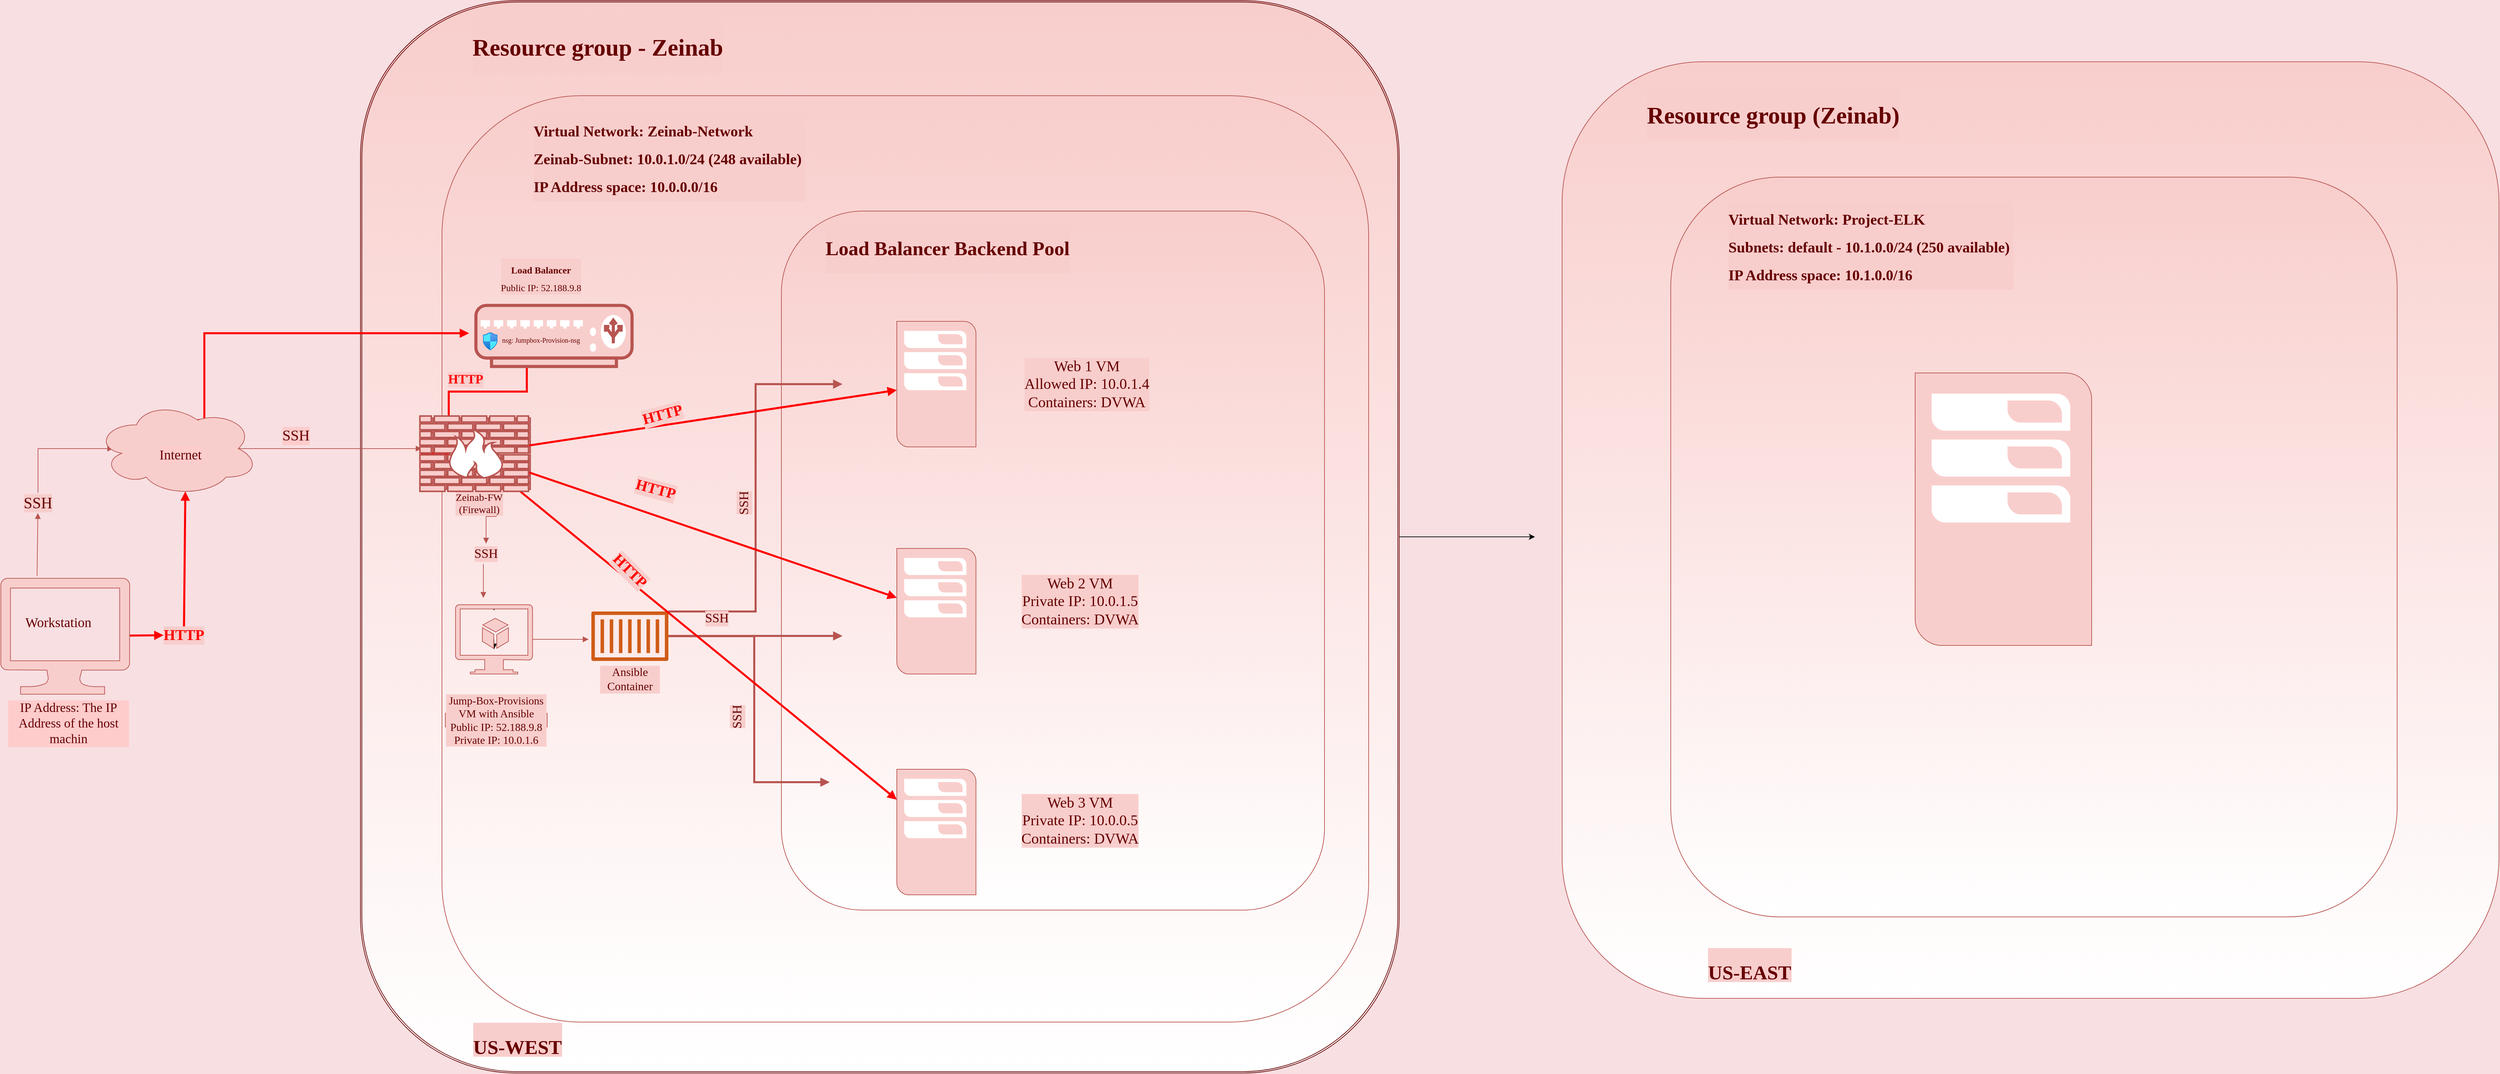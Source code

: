 <mxfile version="14.1.4" type="github">
  <diagram name="Copy of Page-2" id="e97Mi3D0plznNzVCBhgD">
    <mxGraphModel dx="1261" dy="819" grid="1" gridSize="10" guides="1" tooltips="1" connect="1" arrows="1" fold="1" page="1" pageScale="1" pageWidth="1100" pageHeight="850" background="#F8DFE2" math="0" shadow="0">
      <root>
        <mxCell id="2Hegsr20NqXobKJcIY7s-0" />
        <mxCell id="2Hegsr20NqXobKJcIY7s-1" parent="2Hegsr20NqXobKJcIY7s-0" />
        <mxCell id="-tYl4JRF3hjD-ErTfFmR-0" style="edgeStyle=orthogonalEdgeStyle;rounded=0;orthogonalLoop=1;jettySize=auto;html=1;exitX=1;exitY=0.5;exitDx=0;exitDy=0;" parent="2Hegsr20NqXobKJcIY7s-1" source="2Hegsr20NqXobKJcIY7s-2" edge="1">
          <mxGeometry relative="1" as="geometry">
            <mxPoint x="2300" y="850" as="targetPoint" />
          </mxGeometry>
        </mxCell>
        <mxCell id="2Hegsr20NqXobKJcIY7s-2" value="" style="shape=ext;rounded=1;html=1;whiteSpace=wrap;double=1;shadow=0;glass=0;labelBackgroundColor=#F8CECC;gradientColor=#ffffff;fontFamily=Comic Sans MS;fontSize=12;fillColor=#F8CECC;fontColor=#660000;labelBorderColor=#660000;strokeColor=#660000;sketch=0;" parent="2Hegsr20NqXobKJcIY7s-1" vertex="1">
          <mxGeometry x="570" y="60" width="1530" height="1580" as="geometry" />
        </mxCell>
        <mxCell id="2Hegsr20NqXobKJcIY7s-3" value="" style="whiteSpace=wrap;html=1;aspect=fixed;shadow=0;glass=0;labelBackgroundColor=#F8CECC;fillColor=#F8CECC;gradientColor=#ffffff;fontFamily=Comic Sans MS;fontSize=12;fontColor=#660000;strokeColor=#B85450;rounded=1;" parent="2Hegsr20NqXobKJcIY7s-1" vertex="1">
          <mxGeometry x="690" y="200" width="1365" height="1365" as="geometry" />
        </mxCell>
        <mxCell id="2Hegsr20NqXobKJcIY7s-4" style="edgeStyle=elbowEdgeStyle;rounded=0;orthogonalLoop=1;jettySize=auto;elbow=vertical;html=1;endArrow=block;endFill=1;strokeColor=#b85450;fontFamily=Comic Sans MS;fontSize=35;fontColor=#660000;fillColor=#f8cecc;entryX=0.107;entryY=0.507;entryDx=0;entryDy=0;entryPerimeter=0;" parent="2Hegsr20NqXobKJcIY7s-1" source="2Hegsr20NqXobKJcIY7s-59" target="2Hegsr20NqXobKJcIY7s-10" edge="1">
          <mxGeometry relative="1" as="geometry">
            <mxPoint x="100" y="900" as="sourcePoint" />
            <Array as="points">
              <mxPoint x="140" y="720" />
              <mxPoint x="110" y="710" />
            </Array>
          </mxGeometry>
        </mxCell>
        <mxCell id="2Hegsr20NqXobKJcIY7s-5" style="edgeStyle=none;rounded=0;orthogonalLoop=1;jettySize=auto;html=1;entryX=0;entryY=0.5;entryDx=0;entryDy=0;endArrow=block;endFill=1;strokeColor=#FF0000;strokeWidth=3;fontFamily=Comic Sans MS;fontSize=10;fontColor=#FF0000;" parent="2Hegsr20NqXobKJcIY7s-1" source="2Hegsr20NqXobKJcIY7s-6" target="2Hegsr20NqXobKJcIY7s-58" edge="1">
          <mxGeometry relative="1" as="geometry" />
        </mxCell>
        <mxCell id="2Hegsr20NqXobKJcIY7s-6" value="" style="aspect=fixed;pointerEvents=1;shadow=0;dashed=0;html=1;strokeColor=#b85450;labelPosition=center;verticalLabelPosition=bottom;verticalAlign=top;align=center;fillColor=#f8cecc;shape=mxgraph.azure.computer;labelBackgroundColor=#FFCCCC;whiteSpace=wrap;" parent="2Hegsr20NqXobKJcIY7s-1" vertex="1">
          <mxGeometry x="40" y="910.9" width="190" height="171.01" as="geometry" />
        </mxCell>
        <mxCell id="2Hegsr20NqXobKJcIY7s-7" value="&lt;font face=&quot;Comic Sans MS&quot; color=&quot;#660000&quot; style=&quot;font-size: 20px;&quot;&gt;Workstation&lt;/font&gt;" style="text;html=1;strokeColor=none;fillColor=none;align=center;verticalAlign=middle;whiteSpace=wrap;rounded=0;fontSize=20;" parent="2Hegsr20NqXobKJcIY7s-1" vertex="1">
          <mxGeometry x="85" y="955" width="80" height="40" as="geometry" />
        </mxCell>
        <mxCell id="2Hegsr20NqXobKJcIY7s-8" value="IP Address: The IP Address of the host machin" style="text;html=1;strokeColor=none;fillColor=none;align=center;verticalAlign=middle;whiteSpace=wrap;rounded=0;labelBackgroundColor=#FFCCCC;fontFamily=Comic Sans MS;fontColor=#660000;fontSize=19;" parent="2Hegsr20NqXobKJcIY7s-1" vertex="1">
          <mxGeometry x="50" y="1110" width="180" height="30" as="geometry" />
        </mxCell>
        <mxCell id="2Hegsr20NqXobKJcIY7s-9" style="edgeStyle=elbowEdgeStyle;rounded=0;orthogonalLoop=1;jettySize=auto;html=1;endArrow=block;endFill=1;fontFamily=Comic Sans MS;fontSize=10;fontColor=#660000;exitX=0.625;exitY=0.2;exitDx=0;exitDy=0;exitPerimeter=0;fillColor=#f8cecc;strokeWidth=3;strokeColor=#FF0000;" parent="2Hegsr20NqXobKJcIY7s-1" source="2Hegsr20NqXobKJcIY7s-10" edge="1">
          <mxGeometry relative="1" as="geometry">
            <mxPoint x="730" y="550" as="targetPoint" />
            <Array as="points">
              <mxPoint x="340" y="580" />
            </Array>
          </mxGeometry>
        </mxCell>
        <mxCell id="2Hegsr20NqXobKJcIY7s-10" value="" style="ellipse;shape=cloud;whiteSpace=wrap;html=1;fillColor=#f8cecc;strokeColor=#b85450;" parent="2Hegsr20NqXobKJcIY7s-1" vertex="1">
          <mxGeometry x="180" y="650" width="240" height="140" as="geometry" />
        </mxCell>
        <mxCell id="2Hegsr20NqXobKJcIY7s-11" value="&lt;span style=&quot;font-size: 19px&quot;&gt;&lt;br style=&quot;font-size: 19px&quot;&gt;&lt;/span&gt;" style="text;html=1;strokeColor=none;fillColor=none;align=center;verticalAlign=middle;whiteSpace=wrap;rounded=0;labelBackgroundColor=#FFCCCC;fontFamily=Comic Sans MS;fontColor=#660000;fontSize=19;" parent="2Hegsr20NqXobKJcIY7s-1" vertex="1">
          <mxGeometry x="150" y="800" width="60" height="20" as="geometry" />
        </mxCell>
        <mxCell id="2Hegsr20NqXobKJcIY7s-12" value="" style="edgeStyle=elbowEdgeStyle;rounded=0;orthogonalLoop=1;jettySize=auto;elbow=vertical;html=1;endArrow=block;endFill=1;fontFamily=Comic Sans MS;fontSize=35;fontColor=#660000;fillColor=#f8cecc;strokeColor=#b85450;exitX=0.875;exitY=0.5;exitDx=0;exitDy=0;exitPerimeter=0;" parent="2Hegsr20NqXobKJcIY7s-1" source="2Hegsr20NqXobKJcIY7s-10" target="2Hegsr20NqXobKJcIY7s-15" edge="1">
          <mxGeometry relative="1" as="geometry" />
        </mxCell>
        <mxCell id="2Hegsr20NqXobKJcIY7s-13" value="Internet" style="text;html=1;strokeColor=none;fillColor=none;align=center;verticalAlign=middle;whiteSpace=wrap;rounded=0;labelBackgroundColor=#FFCCCC;fontFamily=Comic Sans MS;fontColor=#660000;fontSize=20;" parent="2Hegsr20NqXobKJcIY7s-1" vertex="1">
          <mxGeometry x="250" y="707.5" width="110" height="40" as="geometry" />
        </mxCell>
        <mxCell id="2Hegsr20NqXobKJcIY7s-14" style="rounded=0;orthogonalLoop=1;jettySize=auto;html=1;endArrow=block;endFill=1;strokeColor=#b85450;fontFamily=Comic Sans MS;fontSize=18;fontColor=#660000;fillColor=#f8cecc;edgeStyle=orthogonalEdgeStyle;" parent="2Hegsr20NqXobKJcIY7s-1" source="2Hegsr20NqXobKJcIY7s-15" target="2Hegsr20NqXobKJcIY7s-33" edge="1">
          <mxGeometry relative="1" as="geometry">
            <Array as="points">
              <mxPoint x="770" y="820" />
              <mxPoint x="755" y="820" />
            </Array>
          </mxGeometry>
        </mxCell>
        <mxCell id="2Hegsr20NqXobKJcIY7s-15" value="" style="verticalAlign=top;verticalLabelPosition=bottom;labelPosition=center;align=center;html=1;outlineConnect=0;fillColor=#f8cecc;gradientDirection=north;strokeWidth=2;shape=mxgraph.networks.firewall;labelBackgroundColor=#FFFFFF;strokeColor=#B85450;" parent="2Hegsr20NqXobKJcIY7s-1" vertex="1">
          <mxGeometry x="660" y="675" width="160" height="105" as="geometry" />
        </mxCell>
        <mxCell id="2Hegsr20NqXobKJcIY7s-16" value="SSH" style="text;html=1;strokeColor=none;fillColor=none;align=center;verticalAlign=middle;whiteSpace=wrap;rounded=0;labelBackgroundColor=#FFCCCC;fontFamily=Comic Sans MS;fontSize=22;fontColor=#660000;" parent="2Hegsr20NqXobKJcIY7s-1" vertex="1">
          <mxGeometry x="420" y="691" width="110" height="20" as="geometry" />
        </mxCell>
        <mxCell id="2Hegsr20NqXobKJcIY7s-17" value="Zeinab-FW&lt;br style=&quot;font-size: 15px;&quot;&gt;(Firewall)" style="text;html=1;strokeColor=none;fillColor=none;align=center;verticalAlign=middle;whiteSpace=wrap;rounded=0;labelBackgroundColor=#F8CECC;fontFamily=Comic Sans MS;fontSize=15;fontColor=#660000;" parent="2Hegsr20NqXobKJcIY7s-1" vertex="1">
          <mxGeometry x="695" y="790" width="100" height="20" as="geometry" />
        </mxCell>
        <mxCell id="2Hegsr20NqXobKJcIY7s-18" style="edgeStyle=elbowEdgeStyle;rounded=0;orthogonalLoop=1;jettySize=auto;html=1;endArrow=block;endFill=1;strokeColor=#000000;fontFamily=Comic Sans MS;fontSize=12;fontColor=#660000;" parent="2Hegsr20NqXobKJcIY7s-1" source="2Hegsr20NqXobKJcIY7s-21" target="2Hegsr20NqXobKJcIY7s-3" edge="1">
          <mxGeometry relative="1" as="geometry" />
        </mxCell>
        <mxCell id="2Hegsr20NqXobKJcIY7s-19" style="edgeStyle=elbowEdgeStyle;rounded=0;orthogonalLoop=1;jettySize=auto;html=1;exitX=0.5;exitY=0;exitDx=0;exitDy=0;exitPerimeter=0;endArrow=block;endFill=1;strokeColor=#000000;fontFamily=Comic Sans MS;fontSize=18;fontColor=#660000;" parent="2Hegsr20NqXobKJcIY7s-1" source="2Hegsr20NqXobKJcIY7s-21" target="2Hegsr20NqXobKJcIY7s-3" edge="1">
          <mxGeometry relative="1" as="geometry" />
        </mxCell>
        <mxCell id="2Hegsr20NqXobKJcIY7s-20" style="edgeStyle=orthogonalEdgeStyle;rounded=0;orthogonalLoop=1;jettySize=auto;html=1;endArrow=block;endFill=1;strokeColor=#b85450;fontFamily=Comic Sans MS;fontSize=14;fontColor=#660000;fillColor=#f8cecc;" parent="2Hegsr20NqXobKJcIY7s-1" source="2Hegsr20NqXobKJcIY7s-21" edge="1">
          <mxGeometry relative="1" as="geometry">
            <mxPoint x="906" y="1001" as="targetPoint" />
          </mxGeometry>
        </mxCell>
        <mxCell id="2Hegsr20NqXobKJcIY7s-21" value="" style="aspect=fixed;pointerEvents=1;shadow=0;dashed=0;html=1;strokeColor=#b85450;labelPosition=center;verticalLabelPosition=bottom;verticalAlign=top;align=center;fillColor=#f8cecc;shape=mxgraph.azure.virtual_machine_feature;labelBackgroundColor=#FFFFFF;fontFamily=Comic Sans MS;fontSize=12;" parent="2Hegsr20NqXobKJcIY7s-1" vertex="1">
          <mxGeometry x="710" y="950" width="113.43" height="102.09" as="geometry" />
        </mxCell>
        <mxCell id="2Hegsr20NqXobKJcIY7s-22" value="Jump-Box-Provisions VM with Ansible&lt;br style=&quot;font-size: 16px;&quot;&gt;&lt;font style=&quot;font-size: 16px;&quot;&gt;Public IP: 52.188.9.8&lt;br style=&quot;font-size: 16px;&quot;&gt;&lt;/font&gt;&lt;font style=&quot;font-size: 16px;&quot;&gt;Private IP: 10.0.1.6&lt;/font&gt;" style="text;html=1;strokeColor=#b85450;align=center;verticalAlign=middle;whiteSpace=wrap;rounded=0;labelBackgroundColor=#F8CECC;fontFamily=Comic Sans MS;fontSize=16;fillColor=#F8CECC;fontColor=#660000;" parent="2Hegsr20NqXobKJcIY7s-1" vertex="1">
          <mxGeometry x="695" y="1110" width="150" height="20" as="geometry" />
        </mxCell>
        <mxCell id="2Hegsr20NqXobKJcIY7s-23" value="&lt;h1 style=&quot;font-size: 35px&quot;&gt;Resource group - Zeinab&lt;/h1&gt;" style="text;html=1;strokeColor=none;fillColor=none;spacing=5;spacingTop=-20;whiteSpace=wrap;overflow=hidden;rounded=0;shadow=0;glass=0;labelBackgroundColor=#F8CECC;fontFamily=Comic Sans MS;fontSize=35;fontColor=#660000;fontStyle=0;verticalAlign=middle;" parent="2Hegsr20NqXobKJcIY7s-1" vertex="1">
          <mxGeometry x="730" y="100" width="710" height="70" as="geometry" />
        </mxCell>
        <mxCell id="2Hegsr20NqXobKJcIY7s-24" value="&lt;h1 style=&quot;font-size: 22px;&quot;&gt;Virtual Network: Zeinab-Network&lt;/h1&gt;&lt;h1 style=&quot;font-size: 22px;&quot;&gt;Zeinab-Subnet: 10.0.1.0/24 (248 available)&amp;nbsp;&lt;/h1&gt;&lt;h1 style=&quot;font-size: 22px;&quot;&gt;IP Address space: 10.0.0.0/16&lt;/h1&gt;" style="text;html=1;strokeColor=none;fillColor=none;spacing=5;spacingTop=-20;whiteSpace=wrap;overflow=hidden;rounded=0;shadow=0;glass=0;labelBackgroundColor=#F8CECC;fontFamily=Comic Sans MS;fontSize=22;fontColor=#660000;fontStyle=0;verticalAlign=middle;" parent="2Hegsr20NqXobKJcIY7s-1" vertex="1">
          <mxGeometry x="820" y="240" width="720" height="120" as="geometry" />
        </mxCell>
        <mxCell id="2Hegsr20NqXobKJcIY7s-25" value="&lt;h1 style=&quot;font-size: 14px;&quot;&gt;Load Balancer&lt;/h1&gt;&lt;div style=&quot;font-size: 14px;&quot;&gt;Public IP: 52.188.9.8&lt;/div&gt;" style="text;html=1;strokeColor=none;fillColor=none;spacing=5;spacingTop=-20;whiteSpace=wrap;overflow=hidden;rounded=0;shadow=0;glass=0;labelBackgroundColor=#F8CECC;fontFamily=Comic Sans MS;fontSize=14;fontColor=#660000;fontStyle=0;verticalAlign=middle;align=center;" parent="2Hegsr20NqXobKJcIY7s-1" vertex="1">
          <mxGeometry x="757.95" y="450" width="155.88" height="51" as="geometry" />
        </mxCell>
        <mxCell id="2Hegsr20NqXobKJcIY7s-26" style="edgeStyle=orthogonalEdgeStyle;rounded=0;orthogonalLoop=1;jettySize=auto;html=1;entryX=0;entryY=0.5;entryDx=0;entryDy=0;entryPerimeter=0;endArrow=block;endFill=1;fontFamily=Comic Sans MS;fontSize=18;fontColor=#660000;fillColor=#f8cecc;strokeWidth=3;strokeColor=#FF0000;" parent="2Hegsr20NqXobKJcIY7s-1" source="2Hegsr20NqXobKJcIY7s-27" target="2Hegsr20NqXobKJcIY7s-42" edge="1">
          <mxGeometry relative="1" as="geometry">
            <Array as="points">
              <mxPoint x="815" y="636" />
              <mxPoint x="700" y="636" />
              <mxPoint x="700" y="728" />
            </Array>
          </mxGeometry>
        </mxCell>
        <mxCell id="2Hegsr20NqXobKJcIY7s-27" value="" style="verticalAlign=top;verticalLabelPosition=bottom;labelPosition=center;align=center;html=1;outlineConnect=0;fillColor=#f8cecc;strokeColor=#b85450;gradientDirection=north;strokeWidth=2;shape=mxgraph.networks.load_balancer;shadow=0;glass=0;labelBackgroundColor=#F8CECC;" parent="2Hegsr20NqXobKJcIY7s-1" vertex="1">
          <mxGeometry x="740" y="509" width="230" height="90" as="geometry" />
        </mxCell>
        <mxCell id="2Hegsr20NqXobKJcIY7s-28" value="" style="aspect=fixed;html=1;points=[];align=center;image;fontSize=12;image=img/lib/azure2/networking/Network_Security_Groups.svg;shadow=0;glass=0;labelBackgroundColor=#F8CECC;strokeColor=#B85450;fillColor=#F8CECC;gradientColor=#ffffff;" parent="2Hegsr20NqXobKJcIY7s-1" vertex="1">
          <mxGeometry x="750.36" y="549" width="21.41" height="26" as="geometry" />
        </mxCell>
        <mxCell id="2Hegsr20NqXobKJcIY7s-29" value="nsg: Jumpbox-Provision-nsg" style="text;html=1;strokeColor=none;fillColor=none;align=center;verticalAlign=middle;whiteSpace=wrap;rounded=0;shadow=0;glass=0;labelBackgroundColor=#F8CECC;fontFamily=Comic Sans MS;fontSize=10;fontColor=#660000;" parent="2Hegsr20NqXobKJcIY7s-1" vertex="1">
          <mxGeometry x="771.77" y="549" width="128.23" height="21" as="geometry" />
        </mxCell>
        <mxCell id="2Hegsr20NqXobKJcIY7s-31" value="" style="rounded=1;whiteSpace=wrap;html=1;shadow=0;glass=0;labelBackgroundColor=#F8CECC;strokeColor=#B85450;fillColor=#F8CECC;gradientColor=#ffffff;fontFamily=Comic Sans MS;fontSize=18;fontColor=#660000;align=center;" parent="2Hegsr20NqXobKJcIY7s-1" vertex="1">
          <mxGeometry x="1190" y="370" width="800" height="1030" as="geometry" />
        </mxCell>
        <mxCell id="2Hegsr20NqXobKJcIY7s-32" style="edgeStyle=elbowEdgeStyle;rounded=0;orthogonalLoop=1;jettySize=auto;html=1;endArrow=block;endFill=1;strokeColor=#b85450;fontFamily=Comic Sans MS;fontSize=18;fontColor=#660000;fillColor=#f8cecc;" parent="2Hegsr20NqXobKJcIY7s-1" source="2Hegsr20NqXobKJcIY7s-33" edge="1">
          <mxGeometry relative="1" as="geometry">
            <mxPoint x="751" y="940" as="targetPoint" />
            <Array as="points">
              <mxPoint x="751" y="940" />
            </Array>
          </mxGeometry>
        </mxCell>
        <mxCell id="2Hegsr20NqXobKJcIY7s-33" value="SSH" style="text;html=1;strokeColor=none;fillColor=none;align=center;verticalAlign=middle;whiteSpace=wrap;rounded=0;shadow=0;glass=0;labelBackgroundColor=#F8CECC;fontFamily=Comic Sans MS;fontSize=19;fontColor=#660000;" parent="2Hegsr20NqXobKJcIY7s-1" vertex="1">
          <mxGeometry x="720" y="860" width="70" height="30" as="geometry" />
        </mxCell>
        <mxCell id="2Hegsr20NqXobKJcIY7s-34" style="rounded=0;orthogonalLoop=1;jettySize=auto;html=1;endArrow=block;endFill=1;strokeColor=#b85450;fontFamily=Comic Sans MS;fontSize=14;fontColor=#660000;edgeStyle=elbowEdgeStyle;fillColor=#f8cecc;strokeWidth=3;" parent="2Hegsr20NqXobKJcIY7s-1" source="2Hegsr20NqXobKJcIY7s-37" edge="1">
          <mxGeometry relative="1" as="geometry">
            <mxPoint x="1280" y="996" as="targetPoint" />
            <Array as="points">
              <mxPoint x="1200" y="996" />
            </Array>
          </mxGeometry>
        </mxCell>
        <mxCell id="2Hegsr20NqXobKJcIY7s-35" style="edgeStyle=elbowEdgeStyle;rounded=0;orthogonalLoop=1;jettySize=auto;html=1;endArrow=block;endFill=1;strokeColor=#b85450;fontFamily=Comic Sans MS;fontSize=14;fontColor=#F8CECC;fillColor=#f8cecc;strokeWidth=3;" parent="2Hegsr20NqXobKJcIY7s-1" source="2Hegsr20NqXobKJcIY7s-37" edge="1">
          <mxGeometry relative="1" as="geometry">
            <mxPoint x="1280" y="625" as="targetPoint" />
            <Array as="points">
              <mxPoint x="1152" y="960" />
            </Array>
          </mxGeometry>
        </mxCell>
        <mxCell id="2Hegsr20NqXobKJcIY7s-36" style="edgeStyle=elbowEdgeStyle;rounded=0;orthogonalLoop=1;jettySize=auto;html=1;entryX=0.089;entryY=0.817;entryDx=0;entryDy=0;entryPerimeter=0;endArrow=block;endFill=1;strokeColor=#b85450;fontFamily=Comic Sans MS;fontSize=14;fontColor=#F8CECC;fillColor=#f8cecc;strokeWidth=3;" parent="2Hegsr20NqXobKJcIY7s-1" source="2Hegsr20NqXobKJcIY7s-37" target="2Hegsr20NqXobKJcIY7s-31" edge="1">
          <mxGeometry relative="1" as="geometry">
            <Array as="points">
              <mxPoint x="1150" y="1040" />
              <mxPoint x="1160" y="1040" />
              <mxPoint x="1160" y="1050" />
              <mxPoint x="1150" y="1070" />
            </Array>
          </mxGeometry>
        </mxCell>
        <mxCell id="2Hegsr20NqXobKJcIY7s-37" value="" style="outlineConnect=0;fontColor=#232F3E;gradientColor=none;fillColor=#D05C17;strokeColor=none;dashed=0;verticalLabelPosition=bottom;verticalAlign=top;align=center;html=1;fontSize=12;fontStyle=0;aspect=fixed;pointerEvents=1;shape=mxgraph.aws4.container_1;shadow=0;glass=0;labelBackgroundColor=#F8CECC;" parent="2Hegsr20NqXobKJcIY7s-1" vertex="1">
          <mxGeometry x="910" y="960" width="113.6" height="72.82" as="geometry" />
        </mxCell>
        <mxCell id="2Hegsr20NqXobKJcIY7s-38" value="&lt;h1 style=&quot;font-size: 29px&quot;&gt;Load Balancer Backend Pool&lt;/h1&gt;" style="text;html=1;strokeColor=none;fillColor=none;spacing=5;spacingTop=-20;whiteSpace=wrap;overflow=hidden;rounded=0;shadow=0;glass=0;labelBackgroundColor=#F8CECC;fontFamily=Comic Sans MS;fontSize=31;fontColor=#660000;fontStyle=0;verticalAlign=middle;" parent="2Hegsr20NqXobKJcIY7s-1" vertex="1">
          <mxGeometry x="1250" y="400" width="410" height="70" as="geometry" />
        </mxCell>
        <mxCell id="2Hegsr20NqXobKJcIY7s-39" style="rounded=0;orthogonalLoop=1;jettySize=auto;html=1;endArrow=block;endFill=1;strokeColor=#FF0000;strokeWidth=3;fontFamily=Comic Sans MS;fontSize=22;fontColor=#FF0000;elbow=vertical;" parent="2Hegsr20NqXobKJcIY7s-1" source="2Hegsr20NqXobKJcIY7s-42" target="2Hegsr20NqXobKJcIY7s-49" edge="1">
          <mxGeometry relative="1" as="geometry">
            <mxPoint x="1280" y="873.127" as="targetPoint" />
          </mxGeometry>
        </mxCell>
        <mxCell id="2Hegsr20NqXobKJcIY7s-40" style="rounded=0;orthogonalLoop=1;jettySize=auto;html=1;endArrow=block;endFill=1;strokeColor=#FF0000;strokeWidth=3;fontFamily=Comic Sans MS;fontSize=22;fontColor=#FF0000;" parent="2Hegsr20NqXobKJcIY7s-1" source="2Hegsr20NqXobKJcIY7s-42" target="2Hegsr20NqXobKJcIY7s-48" edge="1">
          <mxGeometry relative="1" as="geometry" />
        </mxCell>
        <mxCell id="2Hegsr20NqXobKJcIY7s-41" style="rounded=0;orthogonalLoop=1;jettySize=auto;html=1;endArrow=block;endFill=1;strokeColor=#FF0000;strokeWidth=3;fontFamily=Comic Sans MS;fontSize=22;fontColor=#FF0000;" parent="2Hegsr20NqXobKJcIY7s-1" source="2Hegsr20NqXobKJcIY7s-42" target="2Hegsr20NqXobKJcIY7s-50" edge="1">
          <mxGeometry relative="1" as="geometry" />
        </mxCell>
        <mxCell id="2Hegsr20NqXobKJcIY7s-42" value="" style="verticalAlign=top;verticalLabelPosition=bottom;labelPosition=center;align=center;html=1;outlineConnect=0;fillColor=#f8cecc;strokeColor=#b85450;gradientDirection=north;strokeWidth=2;shape=mxgraph.networks.firewall;shadow=0;glass=0;labelBackgroundColor=#F8CECC;" parent="2Hegsr20NqXobKJcIY7s-1" vertex="1">
          <mxGeometry x="657.5" y="672" width="160" height="111" as="geometry" />
        </mxCell>
        <mxCell id="2Hegsr20NqXobKJcIY7s-43" value="HTTP" style="text;html=1;strokeColor=none;fillColor=none;align=center;verticalAlign=middle;whiteSpace=wrap;rounded=0;shadow=0;glass=0;labelBackgroundColor=#F8CECC;fontFamily=Comic Sans MS;fontSize=19;fontColor=#FF0000;fontStyle=1" parent="2Hegsr20NqXobKJcIY7s-1" vertex="1">
          <mxGeometry x="695" y="608" width="60" height="20" as="geometry" />
        </mxCell>
        <mxCell id="2Hegsr20NqXobKJcIY7s-44" value="Ansible Container" style="text;html=1;strokeColor=none;fillColor=none;align=center;verticalAlign=middle;whiteSpace=wrap;rounded=0;shadow=0;glass=0;labelBackgroundColor=#F8CECC;fontFamily=Comic Sans MS;fontSize=17;fontColor=#660000;" parent="2Hegsr20NqXobKJcIY7s-1" vertex="1">
          <mxGeometry x="921.8" y="1050" width="90" height="20" as="geometry" />
        </mxCell>
        <mxCell id="2Hegsr20NqXobKJcIY7s-45" value="SSH" style="text;html=1;strokeColor=none;fillColor=none;align=center;verticalAlign=middle;whiteSpace=wrap;rounded=0;shadow=0;glass=0;labelBackgroundColor=#F8CECC;fontFamily=Comic Sans MS;fontSize=19;fontColor=#660000;rotation=-90;" parent="2Hegsr20NqXobKJcIY7s-1" vertex="1">
          <mxGeometry x="1100" y="785" width="70" height="30" as="geometry" />
        </mxCell>
        <mxCell id="2Hegsr20NqXobKJcIY7s-46" value="SSH" style="text;html=1;strokeColor=none;fillColor=none;align=center;verticalAlign=middle;whiteSpace=wrap;rounded=0;shadow=0;glass=0;labelBackgroundColor=#F8CECC;fontFamily=Comic Sans MS;fontSize=19;fontColor=#660000;rotation=-90;" parent="2Hegsr20NqXobKJcIY7s-1" vertex="1">
          <mxGeometry x="1090" y="1100" width="70" height="30" as="geometry" />
        </mxCell>
        <mxCell id="2Hegsr20NqXobKJcIY7s-47" value="SSH" style="text;html=1;strokeColor=none;fillColor=none;align=center;verticalAlign=middle;whiteSpace=wrap;rounded=0;shadow=0;glass=0;labelBackgroundColor=#F8CECC;fontFamily=Comic Sans MS;fontSize=19;fontColor=#660000;rotation=0;" parent="2Hegsr20NqXobKJcIY7s-1" vertex="1">
          <mxGeometry x="1060" y="955" width="70" height="30" as="geometry" />
        </mxCell>
        <mxCell id="2Hegsr20NqXobKJcIY7s-48" value="" style="pointerEvents=1;shadow=0;dashed=0;html=1;strokeColor=#b85450;fillColor=#f8cecc;labelPosition=center;verticalLabelPosition=bottom;verticalAlign=top;align=center;outlineConnect=0;shape=mxgraph.veeam.2d.esx_esxi;glass=0;labelBackgroundColor=#F8CECC;fontFamily=Comic Sans MS;fontSize=12;sketch=0;" parent="2Hegsr20NqXobKJcIY7s-1" vertex="1">
          <mxGeometry x="1360" y="532.5" width="116.6" height="185" as="geometry" />
        </mxCell>
        <mxCell id="2Hegsr20NqXobKJcIY7s-49" value="" style="pointerEvents=1;shadow=0;dashed=0;html=1;strokeColor=#b85450;fillColor=#f8cecc;labelPosition=center;verticalLabelPosition=bottom;verticalAlign=top;align=center;outlineConnect=0;shape=mxgraph.veeam.2d.esx_esxi;glass=0;labelBackgroundColor=#F8CECC;fontFamily=Comic Sans MS;fontSize=12;" parent="2Hegsr20NqXobKJcIY7s-1" vertex="1">
          <mxGeometry x="1360" y="867.09" width="116.6" height="185" as="geometry" />
        </mxCell>
        <mxCell id="2Hegsr20NqXobKJcIY7s-50" value="" style="pointerEvents=1;shadow=0;dashed=0;html=1;strokeColor=#b85450;fillColor=#f8cecc;labelPosition=center;verticalLabelPosition=bottom;verticalAlign=top;align=center;outlineConnect=0;shape=mxgraph.veeam.2d.esx_esxi;glass=0;labelBackgroundColor=#F8CECC;fontFamily=Comic Sans MS;fontSize=12;" parent="2Hegsr20NqXobKJcIY7s-1" vertex="1">
          <mxGeometry x="1360" y="1192.5" width="116.6" height="185" as="geometry" />
        </mxCell>
        <mxCell id="2Hegsr20NqXobKJcIY7s-51" value="Web 1 VM&lt;br style=&quot;font-size: 22px&quot;&gt;Allowed IP: 10.0.1.4&lt;br&gt;Containers: DVWA" style="text;html=1;strokeColor=none;fillColor=none;align=center;verticalAlign=middle;whiteSpace=wrap;rounded=0;shadow=0;glass=0;labelBackgroundColor=#F8CECC;fontFamily=Comic Sans MS;fontSize=22;fontColor=#660000;" parent="2Hegsr20NqXobKJcIY7s-1" vertex="1">
          <mxGeometry x="1520" y="549" width="240" height="151" as="geometry" />
        </mxCell>
        <mxCell id="2Hegsr20NqXobKJcIY7s-52" value="Web 2 VM&lt;br style=&quot;font-size: 22px&quot;&gt;Private IP: 10.0.1.5&lt;br&gt;Containers: DVWA" style="text;html=1;strokeColor=none;fillColor=none;align=center;verticalAlign=middle;whiteSpace=wrap;rounded=0;shadow=0;glass=0;labelBackgroundColor=#F8CECC;fontFamily=Comic Sans MS;fontSize=22;fontColor=#660000;" parent="2Hegsr20NqXobKJcIY7s-1" vertex="1">
          <mxGeometry x="1530" y="869.5" width="200" height="151" as="geometry" />
        </mxCell>
        <mxCell id="2Hegsr20NqXobKJcIY7s-53" value="Web 3 VM&lt;br style=&quot;font-size: 22px&quot;&gt;Private IP: 10.0.0.5&lt;br&gt;Containers: DVWA" style="text;html=1;strokeColor=none;fillColor=none;align=center;verticalAlign=middle;whiteSpace=wrap;rounded=0;shadow=0;glass=0;labelBackgroundColor=#F8CECC;fontFamily=Comic Sans MS;fontSize=22;fontColor=#660000;" parent="2Hegsr20NqXobKJcIY7s-1" vertex="1">
          <mxGeometry x="1530" y="1192.5" width="200" height="151" as="geometry" />
        </mxCell>
        <mxCell id="2Hegsr20NqXobKJcIY7s-54" value="HTTP" style="text;html=1;strokeColor=none;fillColor=none;align=center;verticalAlign=middle;whiteSpace=wrap;rounded=0;shadow=0;glass=0;labelBackgroundColor=#F8CECC;fontFamily=Comic Sans MS;fontSize=22;fontColor=#FF0000;fontStyle=1;rotation=-15;" parent="2Hegsr20NqXobKJcIY7s-1" vertex="1">
          <mxGeometry x="970" y="660" width="90" height="20" as="geometry" />
        </mxCell>
        <mxCell id="2Hegsr20NqXobKJcIY7s-55" value="HTTP" style="text;html=1;strokeColor=none;fillColor=none;align=center;verticalAlign=middle;whiteSpace=wrap;rounded=0;shadow=0;glass=0;labelBackgroundColor=#F8CECC;fontFamily=Comic Sans MS;fontSize=22;fontColor=#FF0000;fontStyle=1;rotation=15;" parent="2Hegsr20NqXobKJcIY7s-1" vertex="1">
          <mxGeometry x="960" y="770" width="90" height="20" as="geometry" />
        </mxCell>
        <mxCell id="2Hegsr20NqXobKJcIY7s-56" value="HTTP" style="text;html=1;strokeColor=none;fillColor=none;align=center;verticalAlign=middle;whiteSpace=wrap;rounded=0;shadow=0;glass=0;labelBackgroundColor=#F8CECC;fontFamily=Comic Sans MS;fontSize=22;fontColor=#FF0000;fontStyle=1;rotation=45;" parent="2Hegsr20NqXobKJcIY7s-1" vertex="1">
          <mxGeometry x="921.8" y="890" width="90" height="20" as="geometry" />
        </mxCell>
        <mxCell id="2Hegsr20NqXobKJcIY7s-57" style="edgeStyle=none;rounded=0;orthogonalLoop=1;jettySize=auto;html=1;exitX=0.5;exitY=0;exitDx=0;exitDy=0;entryX=0.55;entryY=0.95;entryDx=0;entryDy=0;entryPerimeter=0;endArrow=block;endFill=1;strokeColor=#FF0000;strokeWidth=3;fontFamily=Comic Sans MS;fontSize=10;fontColor=#FF0000;" parent="2Hegsr20NqXobKJcIY7s-1" source="2Hegsr20NqXobKJcIY7s-58" target="2Hegsr20NqXobKJcIY7s-10" edge="1">
          <mxGeometry relative="1" as="geometry" />
        </mxCell>
        <mxCell id="2Hegsr20NqXobKJcIY7s-58" value="HTTP" style="text;html=1;strokeColor=none;fillColor=none;align=center;verticalAlign=middle;whiteSpace=wrap;rounded=0;shadow=0;glass=0;labelBackgroundColor=#F8CECC;fontFamily=Comic Sans MS;fontSize=22;fontColor=#FF0000;fontStyle=1" parent="2Hegsr20NqXobKJcIY7s-1" vertex="1">
          <mxGeometry x="280" y="985" width="60" height="20" as="geometry" />
        </mxCell>
        <mxCell id="2Hegsr20NqXobKJcIY7s-59" value="SSH" style="text;html=1;strokeColor=none;fillColor=none;align=center;verticalAlign=middle;whiteSpace=wrap;rounded=0;shadow=0;glass=0;labelBackgroundColor=#F8CECC;fontFamily=Comic Sans MS;fontSize=23;fontColor=#660000;" parent="2Hegsr20NqXobKJcIY7s-1" vertex="1">
          <mxGeometry x="60" y="785" width="70" height="30" as="geometry" />
        </mxCell>
        <mxCell id="2Hegsr20NqXobKJcIY7s-60" style="rounded=0;orthogonalLoop=1;jettySize=auto;elbow=vertical;html=1;endArrow=block;endFill=1;strokeColor=#b85450;fontFamily=Comic Sans MS;fontSize=35;fontColor=#660000;fillColor=#f8cecc;exitX=0.282;exitY=-0.019;exitDx=0;exitDy=0;exitPerimeter=0;" parent="2Hegsr20NqXobKJcIY7s-1" source="2Hegsr20NqXobKJcIY7s-6" target="2Hegsr20NqXobKJcIY7s-59" edge="1">
          <mxGeometry relative="1" as="geometry">
            <mxPoint x="100" y="900" as="sourcePoint" />
            <mxPoint x="205.68" y="720.98" as="targetPoint" />
          </mxGeometry>
        </mxCell>
        <mxCell id="-tYl4JRF3hjD-ErTfFmR-1" value="&lt;h1 style=&quot;font-size: 29px;&quot;&gt;US-WEST&lt;/h1&gt;" style="text;html=1;strokeColor=none;fillColor=none;spacing=5;spacingTop=-20;whiteSpace=wrap;overflow=hidden;rounded=0;shadow=0;glass=0;labelBackgroundColor=#F8CECC;fontFamily=Comic Sans MS;fontSize=29;fontColor=#660000;fontStyle=0;verticalAlign=middle;" parent="2Hegsr20NqXobKJcIY7s-1" vertex="1">
          <mxGeometry x="730.89" y="1580" width="210" height="40" as="geometry" />
        </mxCell>
        <mxCell id="-tYl4JRF3hjD-ErTfFmR-4" value="" style="whiteSpace=wrap;html=1;aspect=fixed;shadow=0;glass=0;labelBackgroundColor=#F8CECC;fillColor=#F8CECC;gradientColor=#ffffff;fontFamily=Comic Sans MS;fontSize=12;fontColor=#660000;strokeColor=#B85450;rounded=1;" parent="2Hegsr20NqXobKJcIY7s-1" vertex="1">
          <mxGeometry x="2340" y="150" width="1380" height="1380" as="geometry" />
        </mxCell>
        <mxCell id="-tYl4JRF3hjD-ErTfFmR-5" value="" style="rounded=1;whiteSpace=wrap;html=1;shadow=0;glass=0;labelBackgroundColor=#F8CECC;strokeColor=#B85450;fillColor=#F8CECC;gradientColor=#ffffff;fontFamily=Comic Sans MS;fontSize=18;fontColor=#660000;align=center;" parent="2Hegsr20NqXobKJcIY7s-1" vertex="1">
          <mxGeometry x="2500" y="320" width="1070" height="1090" as="geometry" />
        </mxCell>
        <mxCell id="-tYl4JRF3hjD-ErTfFmR-6" value="&lt;h1 style=&quot;font-size: 35px&quot;&gt;Resource group (Zeinab)&lt;/h1&gt;" style="text;html=1;strokeColor=none;fillColor=none;spacing=5;spacingTop=-20;whiteSpace=wrap;overflow=hidden;rounded=0;shadow=0;glass=0;labelBackgroundColor=#F8CECC;fontFamily=Comic Sans MS;fontSize=35;fontColor=#660000;fontStyle=0;verticalAlign=middle;" parent="2Hegsr20NqXobKJcIY7s-1" vertex="1">
          <mxGeometry x="2460" y="200" width="710" height="70" as="geometry" />
        </mxCell>
        <mxCell id="vcZCROroqDKotfpQatT7-0" value="&lt;h1 style=&quot;font-size: 22px;&quot;&gt;Virtual Network: Project-ELK&lt;/h1&gt;&lt;h1 style=&quot;font-size: 22px;&quot;&gt;Subnets: default - 10.1.0.0/24 (250 available)&amp;nbsp;&lt;/h1&gt;&lt;h1 style=&quot;font-size: 22px;&quot;&gt;IP Address space: 10.1.0.0/16&lt;/h1&gt;" style="text;html=1;strokeColor=none;fillColor=none;spacing=5;spacingTop=-20;whiteSpace=wrap;overflow=hidden;rounded=0;shadow=0;glass=0;labelBackgroundColor=#F8CECC;fontFamily=Comic Sans MS;fontSize=22;fontColor=#660000;fontStyle=0;verticalAlign=middle;" vertex="1" parent="2Hegsr20NqXobKJcIY7s-1">
          <mxGeometry x="2580" y="370" width="720" height="120" as="geometry" />
        </mxCell>
        <mxCell id="vcZCROroqDKotfpQatT7-1" value="&lt;h1 style=&quot;font-size: 29px&quot;&gt;US-EAST&lt;/h1&gt;" style="text;html=1;strokeColor=none;fillColor=none;spacing=5;spacingTop=-20;whiteSpace=wrap;overflow=hidden;rounded=0;shadow=0;glass=0;labelBackgroundColor=#F8CECC;fontFamily=Comic Sans MS;fontSize=29;fontColor=#660000;fontStyle=0;verticalAlign=middle;" vertex="1" parent="2Hegsr20NqXobKJcIY7s-1">
          <mxGeometry x="2550" y="1470" width="210" height="40" as="geometry" />
        </mxCell>
        <mxCell id="vcZCROroqDKotfpQatT7-2" value="" style="pointerEvents=1;shadow=0;dashed=0;html=1;strokeColor=#b85450;fillColor=#f8cecc;labelPosition=center;verticalLabelPosition=bottom;verticalAlign=top;align=center;outlineConnect=0;shape=mxgraph.veeam.2d.esx_esxi;glass=0;labelBackgroundColor=#F8CECC;fontFamily=Comic Sans MS;fontSize=12;sketch=0;" vertex="1" parent="2Hegsr20NqXobKJcIY7s-1">
          <mxGeometry x="2860" y="608.5" width="260" height="401.5" as="geometry" />
        </mxCell>
      </root>
    </mxGraphModel>
  </diagram>
</mxfile>
